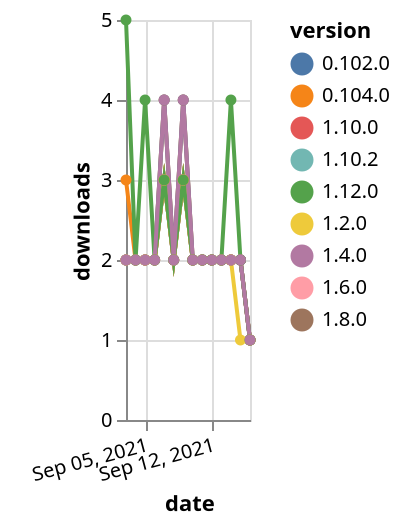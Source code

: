 {"$schema": "https://vega.github.io/schema/vega-lite/v5.json", "description": "A simple bar chart with embedded data.", "data": {"values": [{"date": "2021-09-03", "total": 364, "delta": 2, "version": "1.10.2"}, {"date": "2021-09-04", "total": 366, "delta": 2, "version": "1.10.2"}, {"date": "2021-09-05", "total": 368, "delta": 2, "version": "1.10.2"}, {"date": "2021-09-06", "total": 370, "delta": 2, "version": "1.10.2"}, {"date": "2021-09-07", "total": 373, "delta": 3, "version": "1.10.2"}, {"date": "2021-09-08", "total": 375, "delta": 2, "version": "1.10.2"}, {"date": "2021-09-09", "total": 378, "delta": 3, "version": "1.10.2"}, {"date": "2021-09-10", "total": 380, "delta": 2, "version": "1.10.2"}, {"date": "2021-09-11", "total": 382, "delta": 2, "version": "1.10.2"}, {"date": "2021-09-12", "total": 384, "delta": 2, "version": "1.10.2"}, {"date": "2021-09-13", "total": 386, "delta": 2, "version": "1.10.2"}, {"date": "2021-09-14", "total": 388, "delta": 2, "version": "1.10.2"}, {"date": "2021-09-15", "total": 390, "delta": 2, "version": "1.10.2"}, {"date": "2021-09-16", "total": 391, "delta": 1, "version": "1.10.2"}, {"date": "2021-09-03", "total": 1482, "delta": 2, "version": "1.6.0"}, {"date": "2021-09-04", "total": 1484, "delta": 2, "version": "1.6.0"}, {"date": "2021-09-05", "total": 1486, "delta": 2, "version": "1.6.0"}, {"date": "2021-09-06", "total": 1488, "delta": 2, "version": "1.6.0"}, {"date": "2021-09-07", "total": 1491, "delta": 3, "version": "1.6.0"}, {"date": "2021-09-08", "total": 1493, "delta": 2, "version": "1.6.0"}, {"date": "2021-09-09", "total": 1496, "delta": 3, "version": "1.6.0"}, {"date": "2021-09-10", "total": 1498, "delta": 2, "version": "1.6.0"}, {"date": "2021-09-11", "total": 1500, "delta": 2, "version": "1.6.0"}, {"date": "2021-09-12", "total": 1502, "delta": 2, "version": "1.6.0"}, {"date": "2021-09-13", "total": 1504, "delta": 2, "version": "1.6.0"}, {"date": "2021-09-14", "total": 1506, "delta": 2, "version": "1.6.0"}, {"date": "2021-09-15", "total": 1508, "delta": 2, "version": "1.6.0"}, {"date": "2021-09-16", "total": 1509, "delta": 1, "version": "1.6.0"}, {"date": "2021-09-03", "total": 1012, "delta": 2, "version": "1.8.0"}, {"date": "2021-09-04", "total": 1014, "delta": 2, "version": "1.8.0"}, {"date": "2021-09-05", "total": 1016, "delta": 2, "version": "1.8.0"}, {"date": "2021-09-06", "total": 1018, "delta": 2, "version": "1.8.0"}, {"date": "2021-09-07", "total": 1021, "delta": 3, "version": "1.8.0"}, {"date": "2021-09-08", "total": 1023, "delta": 2, "version": "1.8.0"}, {"date": "2021-09-09", "total": 1026, "delta": 3, "version": "1.8.0"}, {"date": "2021-09-10", "total": 1028, "delta": 2, "version": "1.8.0"}, {"date": "2021-09-11", "total": 1030, "delta": 2, "version": "1.8.0"}, {"date": "2021-09-12", "total": 1032, "delta": 2, "version": "1.8.0"}, {"date": "2021-09-13", "total": 1034, "delta": 2, "version": "1.8.0"}, {"date": "2021-09-14", "total": 1036, "delta": 2, "version": "1.8.0"}, {"date": "2021-09-15", "total": 1038, "delta": 2, "version": "1.8.0"}, {"date": "2021-09-16", "total": 1039, "delta": 1, "version": "1.8.0"}, {"date": "2021-09-03", "total": 2508, "delta": 3, "version": "0.104.0"}, {"date": "2021-09-04", "total": 2510, "delta": 2, "version": "0.104.0"}, {"date": "2021-09-05", "total": 2512, "delta": 2, "version": "0.104.0"}, {"date": "2021-09-06", "total": 2514, "delta": 2, "version": "0.104.0"}, {"date": "2021-09-07", "total": 2518, "delta": 4, "version": "0.104.0"}, {"date": "2021-09-08", "total": 2520, "delta": 2, "version": "0.104.0"}, {"date": "2021-09-09", "total": 2524, "delta": 4, "version": "0.104.0"}, {"date": "2021-09-10", "total": 2526, "delta": 2, "version": "0.104.0"}, {"date": "2021-09-11", "total": 2528, "delta": 2, "version": "0.104.0"}, {"date": "2021-09-12", "total": 2530, "delta": 2, "version": "0.104.0"}, {"date": "2021-09-13", "total": 2532, "delta": 2, "version": "0.104.0"}, {"date": "2021-09-14", "total": 2534, "delta": 2, "version": "0.104.0"}, {"date": "2021-09-15", "total": 2536, "delta": 2, "version": "0.104.0"}, {"date": "2021-09-16", "total": 2537, "delta": 1, "version": "0.104.0"}, {"date": "2021-09-03", "total": 666, "delta": 2, "version": "1.10.0"}, {"date": "2021-09-04", "total": 668, "delta": 2, "version": "1.10.0"}, {"date": "2021-09-05", "total": 670, "delta": 2, "version": "1.10.0"}, {"date": "2021-09-06", "total": 672, "delta": 2, "version": "1.10.0"}, {"date": "2021-09-07", "total": 675, "delta": 3, "version": "1.10.0"}, {"date": "2021-09-08", "total": 677, "delta": 2, "version": "1.10.0"}, {"date": "2021-09-09", "total": 680, "delta": 3, "version": "1.10.0"}, {"date": "2021-09-10", "total": 682, "delta": 2, "version": "1.10.0"}, {"date": "2021-09-11", "total": 684, "delta": 2, "version": "1.10.0"}, {"date": "2021-09-12", "total": 686, "delta": 2, "version": "1.10.0"}, {"date": "2021-09-13", "total": 688, "delta": 2, "version": "1.10.0"}, {"date": "2021-09-14", "total": 690, "delta": 2, "version": "1.10.0"}, {"date": "2021-09-15", "total": 692, "delta": 2, "version": "1.10.0"}, {"date": "2021-09-16", "total": 693, "delta": 1, "version": "1.10.0"}, {"date": "2021-09-03", "total": 3132, "delta": 2, "version": "0.102.0"}, {"date": "2021-09-04", "total": 3134, "delta": 2, "version": "0.102.0"}, {"date": "2021-09-05", "total": 3136, "delta": 2, "version": "0.102.0"}, {"date": "2021-09-06", "total": 3138, "delta": 2, "version": "0.102.0"}, {"date": "2021-09-07", "total": 3142, "delta": 4, "version": "0.102.0"}, {"date": "2021-09-08", "total": 3144, "delta": 2, "version": "0.102.0"}, {"date": "2021-09-09", "total": 3148, "delta": 4, "version": "0.102.0"}, {"date": "2021-09-10", "total": 3150, "delta": 2, "version": "0.102.0"}, {"date": "2021-09-11", "total": 3152, "delta": 2, "version": "0.102.0"}, {"date": "2021-09-12", "total": 3154, "delta": 2, "version": "0.102.0"}, {"date": "2021-09-13", "total": 3156, "delta": 2, "version": "0.102.0"}, {"date": "2021-09-14", "total": 3158, "delta": 2, "version": "0.102.0"}, {"date": "2021-09-15", "total": 3160, "delta": 2, "version": "0.102.0"}, {"date": "2021-09-16", "total": 3161, "delta": 1, "version": "0.102.0"}, {"date": "2021-09-03", "total": 2023, "delta": 2, "version": "1.2.0"}, {"date": "2021-09-04", "total": 2025, "delta": 2, "version": "1.2.0"}, {"date": "2021-09-05", "total": 2027, "delta": 2, "version": "1.2.0"}, {"date": "2021-09-06", "total": 2029, "delta": 2, "version": "1.2.0"}, {"date": "2021-09-07", "total": 2032, "delta": 3, "version": "1.2.0"}, {"date": "2021-09-08", "total": 2034, "delta": 2, "version": "1.2.0"}, {"date": "2021-09-09", "total": 2037, "delta": 3, "version": "1.2.0"}, {"date": "2021-09-10", "total": 2039, "delta": 2, "version": "1.2.0"}, {"date": "2021-09-11", "total": 2041, "delta": 2, "version": "1.2.0"}, {"date": "2021-09-12", "total": 2043, "delta": 2, "version": "1.2.0"}, {"date": "2021-09-13", "total": 2045, "delta": 2, "version": "1.2.0"}, {"date": "2021-09-14", "total": 2047, "delta": 2, "version": "1.2.0"}, {"date": "2021-09-15", "total": 2048, "delta": 1, "version": "1.2.0"}, {"date": "2021-09-16", "total": 2049, "delta": 1, "version": "1.2.0"}, {"date": "2021-09-03", "total": 237, "delta": 5, "version": "1.12.0"}, {"date": "2021-09-04", "total": 239, "delta": 2, "version": "1.12.0"}, {"date": "2021-09-05", "total": 243, "delta": 4, "version": "1.12.0"}, {"date": "2021-09-06", "total": 245, "delta": 2, "version": "1.12.0"}, {"date": "2021-09-07", "total": 248, "delta": 3, "version": "1.12.0"}, {"date": "2021-09-08", "total": 250, "delta": 2, "version": "1.12.0"}, {"date": "2021-09-09", "total": 253, "delta": 3, "version": "1.12.0"}, {"date": "2021-09-10", "total": 255, "delta": 2, "version": "1.12.0"}, {"date": "2021-09-11", "total": 257, "delta": 2, "version": "1.12.0"}, {"date": "2021-09-12", "total": 259, "delta": 2, "version": "1.12.0"}, {"date": "2021-09-13", "total": 261, "delta": 2, "version": "1.12.0"}, {"date": "2021-09-14", "total": 265, "delta": 4, "version": "1.12.0"}, {"date": "2021-09-15", "total": 267, "delta": 2, "version": "1.12.0"}, {"date": "2021-09-16", "total": 268, "delta": 1, "version": "1.12.0"}, {"date": "2021-09-03", "total": 1948, "delta": 2, "version": "1.4.0"}, {"date": "2021-09-04", "total": 1950, "delta": 2, "version": "1.4.0"}, {"date": "2021-09-05", "total": 1952, "delta": 2, "version": "1.4.0"}, {"date": "2021-09-06", "total": 1954, "delta": 2, "version": "1.4.0"}, {"date": "2021-09-07", "total": 1958, "delta": 4, "version": "1.4.0"}, {"date": "2021-09-08", "total": 1960, "delta": 2, "version": "1.4.0"}, {"date": "2021-09-09", "total": 1964, "delta": 4, "version": "1.4.0"}, {"date": "2021-09-10", "total": 1966, "delta": 2, "version": "1.4.0"}, {"date": "2021-09-11", "total": 1968, "delta": 2, "version": "1.4.0"}, {"date": "2021-09-12", "total": 1970, "delta": 2, "version": "1.4.0"}, {"date": "2021-09-13", "total": 1972, "delta": 2, "version": "1.4.0"}, {"date": "2021-09-14", "total": 1974, "delta": 2, "version": "1.4.0"}, {"date": "2021-09-15", "total": 1976, "delta": 2, "version": "1.4.0"}, {"date": "2021-09-16", "total": 1977, "delta": 1, "version": "1.4.0"}]}, "width": "container", "mark": {"type": "line", "point": {"filled": true}}, "encoding": {"x": {"field": "date", "type": "temporal", "timeUnit": "yearmonthdate", "title": "date", "axis": {"labelAngle": -15}}, "y": {"field": "delta", "type": "quantitative", "title": "downloads"}, "color": {"field": "version", "type": "nominal"}, "tooltip": {"field": "delta"}}}